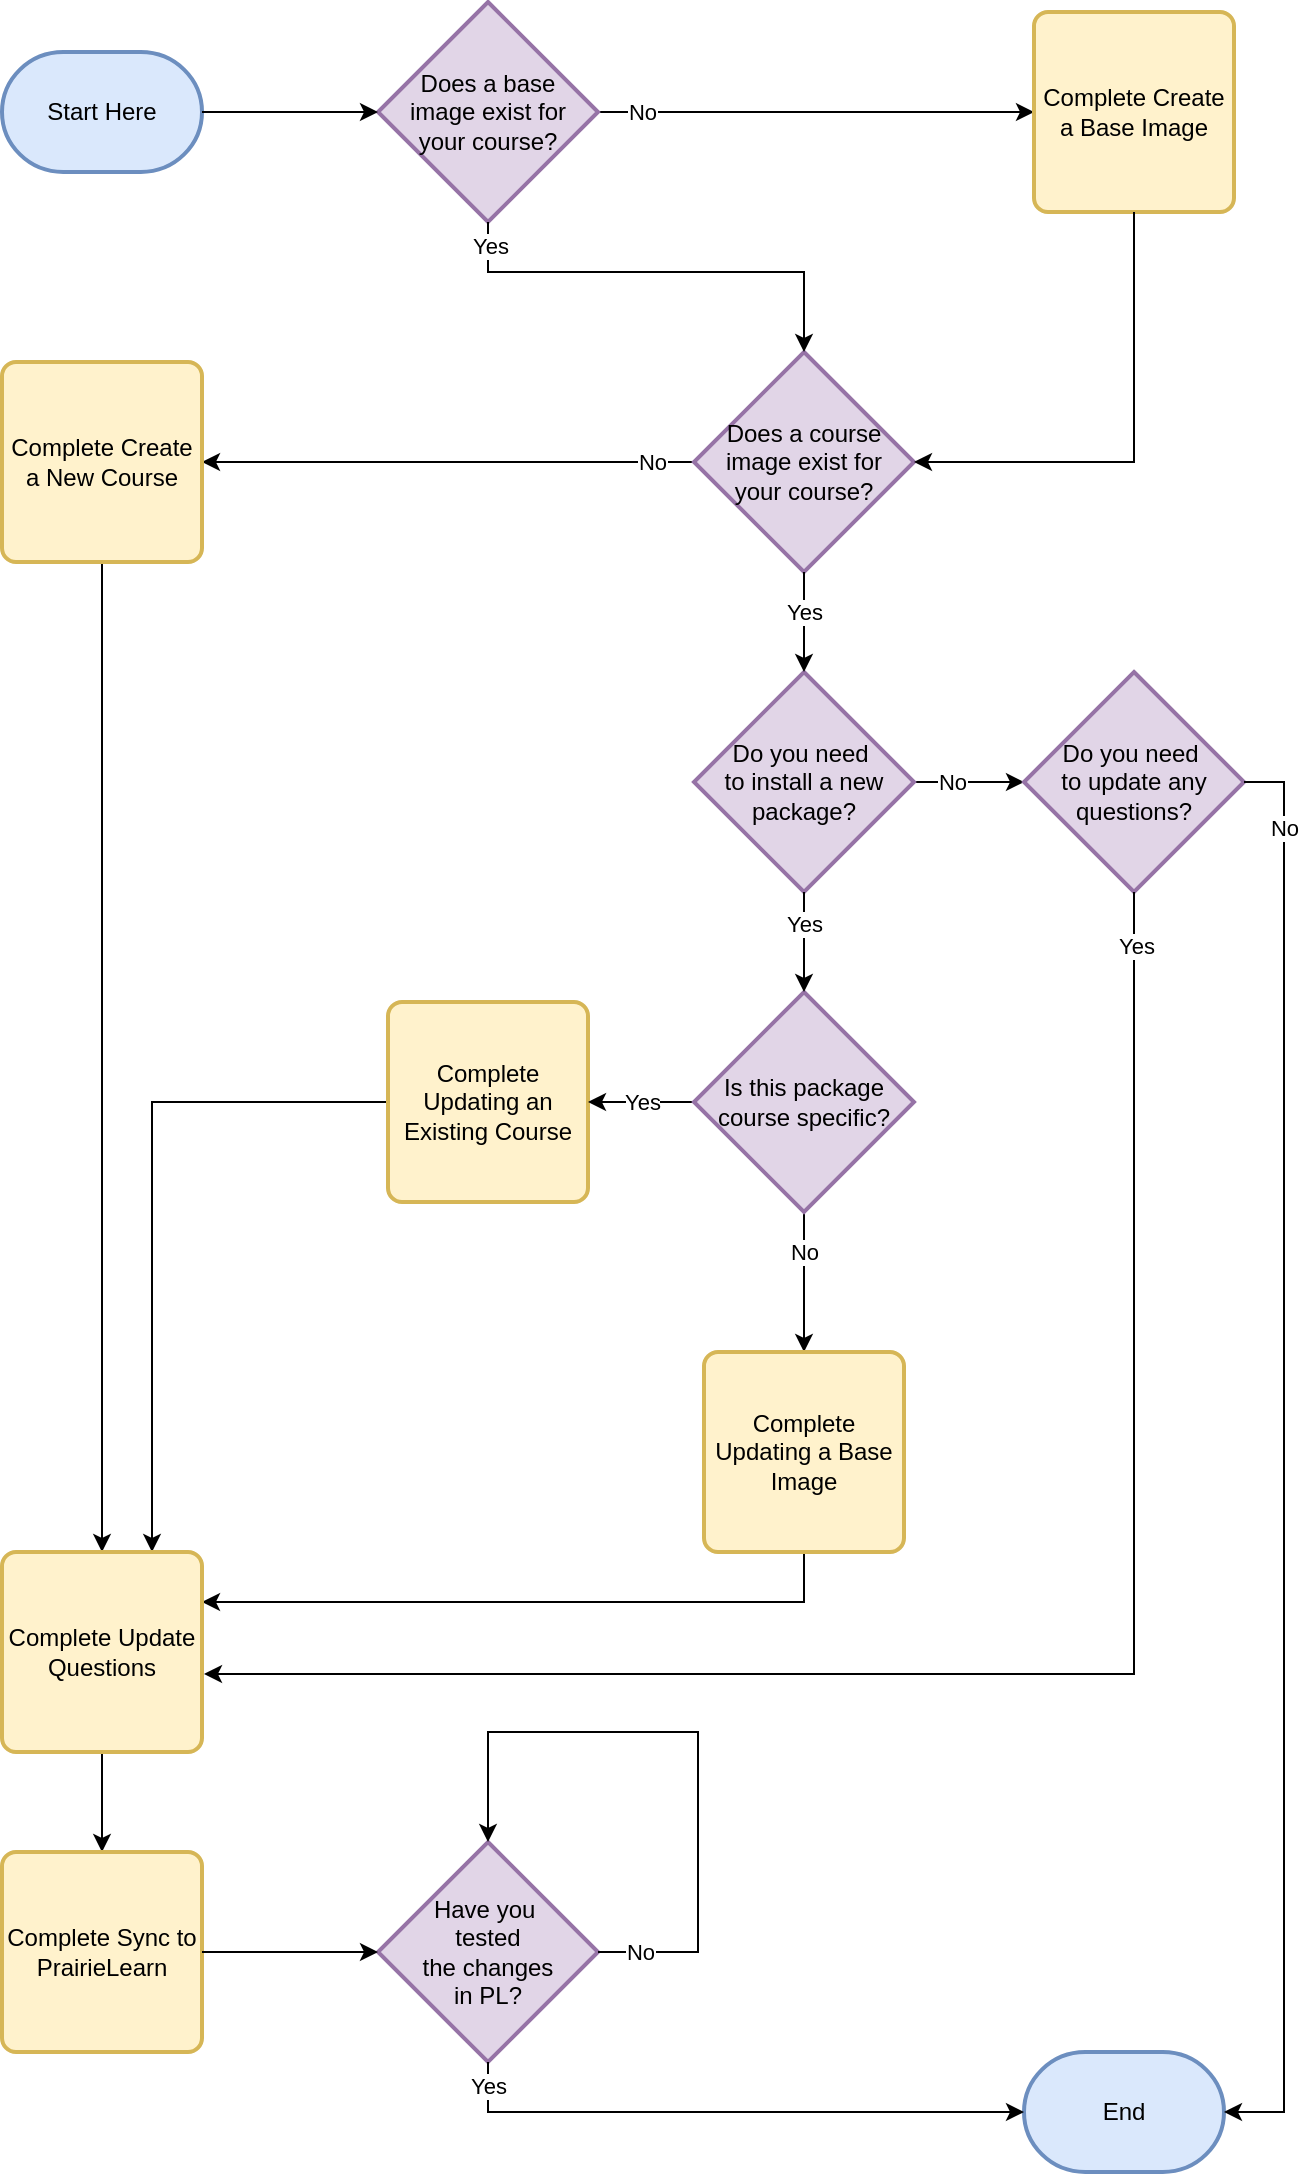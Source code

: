 <mxfile version="24.7.6">
  <diagram name="Page-1" id="WTJ0QXmMrmOAsI4dAKFI">
    <mxGraphModel dx="594" dy="1578" grid="1" gridSize="10" guides="1" tooltips="1" connect="1" arrows="1" fold="1" page="1" pageScale="1" pageWidth="827" pageHeight="1169" math="0" shadow="0">
      <root>
        <mxCell id="0" />
        <mxCell id="1" parent="0" />
        <mxCell id="DTKB45BRtGOAprkU8uaD-7" value="Start Here" style="strokeWidth=2;html=1;shape=mxgraph.flowchart.terminator;whiteSpace=wrap;fillColor=#dae8fc;strokeColor=#6c8ebf;" parent="1" vertex="1">
          <mxGeometry x="40" y="50" width="100" height="60" as="geometry" />
        </mxCell>
        <mxCell id="DTKB45BRtGOAprkU8uaD-15" style="edgeStyle=orthogonalEdgeStyle;rounded=0;orthogonalLoop=1;jettySize=auto;html=1;exitX=1;exitY=0.5;exitDx=0;exitDy=0;exitPerimeter=0;entryX=0;entryY=0.5;entryDx=0;entryDy=0;" parent="1" source="DTKB45BRtGOAprkU8uaD-8" target="DTKB45BRtGOAprkU8uaD-12" edge="1">
          <mxGeometry relative="1" as="geometry" />
        </mxCell>
        <mxCell id="DTKB45BRtGOAprkU8uaD-74" value="No" style="edgeLabel;html=1;align=center;verticalAlign=middle;resizable=0;points=[];" parent="DTKB45BRtGOAprkU8uaD-15" vertex="1" connectable="0">
          <mxGeometry x="-0.798" relative="1" as="geometry">
            <mxPoint as="offset" />
          </mxGeometry>
        </mxCell>
        <mxCell id="DTKB45BRtGOAprkU8uaD-8" value="Does a base &lt;br&gt;image exist for &lt;br&gt;your course?" style="strokeWidth=2;html=1;shape=mxgraph.flowchart.decision;whiteSpace=wrap;fillColor=#e1d5e7;strokeColor=#9673a6;" parent="1" vertex="1">
          <mxGeometry x="228" y="25" width="110" height="110" as="geometry" />
        </mxCell>
        <mxCell id="DTKB45BRtGOAprkU8uaD-9" style="edgeStyle=orthogonalEdgeStyle;rounded=0;orthogonalLoop=1;jettySize=auto;html=1;exitX=1;exitY=0.5;exitDx=0;exitDy=0;exitPerimeter=0;entryX=0;entryY=0.5;entryDx=0;entryDy=0;entryPerimeter=0;" parent="1" source="DTKB45BRtGOAprkU8uaD-7" target="DTKB45BRtGOAprkU8uaD-8" edge="1">
          <mxGeometry relative="1" as="geometry" />
        </mxCell>
        <mxCell id="DTKB45BRtGOAprkU8uaD-21" style="edgeStyle=orthogonalEdgeStyle;rounded=0;orthogonalLoop=1;jettySize=auto;html=1;exitX=0;exitY=0.5;exitDx=0;exitDy=0;exitPerimeter=0;entryX=1;entryY=0.5;entryDx=0;entryDy=0;" parent="1" source="DTKB45BRtGOAprkU8uaD-10" target="DTKB45BRtGOAprkU8uaD-20" edge="1">
          <mxGeometry relative="1" as="geometry" />
        </mxCell>
        <mxCell id="DTKB45BRtGOAprkU8uaD-77" value="No" style="edgeLabel;html=1;align=center;verticalAlign=middle;resizable=0;points=[];" parent="DTKB45BRtGOAprkU8uaD-21" vertex="1" connectable="0">
          <mxGeometry x="-0.826" relative="1" as="geometry">
            <mxPoint as="offset" />
          </mxGeometry>
        </mxCell>
        <mxCell id="DTKB45BRtGOAprkU8uaD-10" value="Does a course&lt;br&gt;image exist for&lt;div&gt;your course?&lt;/div&gt;" style="strokeWidth=2;html=1;shape=mxgraph.flowchart.decision;whiteSpace=wrap;fillColor=#e1d5e7;strokeColor=#9673a6;" parent="1" vertex="1">
          <mxGeometry x="386" y="200" width="110" height="110" as="geometry" />
        </mxCell>
        <mxCell id="DTKB45BRtGOAprkU8uaD-46" style="edgeStyle=orthogonalEdgeStyle;rounded=0;orthogonalLoop=1;jettySize=auto;html=1;exitX=1;exitY=0.5;exitDx=0;exitDy=0;exitPerimeter=0;entryX=0;entryY=0.5;entryDx=0;entryDy=0;entryPerimeter=0;" parent="1" source="DTKB45BRtGOAprkU8uaD-11" target="DTKB45BRtGOAprkU8uaD-29" edge="1">
          <mxGeometry relative="1" as="geometry" />
        </mxCell>
        <mxCell id="DTKB45BRtGOAprkU8uaD-79" value="No" style="edgeLabel;html=1;align=center;verticalAlign=middle;resizable=0;points=[];" parent="DTKB45BRtGOAprkU8uaD-46" vertex="1" connectable="0">
          <mxGeometry x="-0.309" relative="1" as="geometry">
            <mxPoint as="offset" />
          </mxGeometry>
        </mxCell>
        <mxCell id="DTKB45BRtGOAprkU8uaD-11" value="Do you need&amp;nbsp;&lt;div&gt;to install a new&lt;br&gt;package?&lt;/div&gt;" style="strokeWidth=2;html=1;shape=mxgraph.flowchart.decision;whiteSpace=wrap;fillColor=#e1d5e7;strokeColor=#9673a6;" parent="1" vertex="1">
          <mxGeometry x="386" y="360" width="110" height="110" as="geometry" />
        </mxCell>
        <mxCell id="DTKB45BRtGOAprkU8uaD-12" value="Complete Create a Base Image" style="rounded=1;whiteSpace=wrap;html=1;absoluteArcSize=1;arcSize=14;strokeWidth=2;fillColor=#fff2cc;strokeColor=#d6b656;" parent="1" vertex="1">
          <mxGeometry x="556" y="30" width="100" height="100" as="geometry" />
        </mxCell>
        <mxCell id="DTKB45BRtGOAprkU8uaD-16" style="edgeStyle=orthogonalEdgeStyle;rounded=0;orthogonalLoop=1;jettySize=auto;html=1;exitX=0.5;exitY=1;exitDx=0;exitDy=0;exitPerimeter=0;entryX=0.5;entryY=0;entryDx=0;entryDy=0;entryPerimeter=0;" parent="1" source="DTKB45BRtGOAprkU8uaD-10" target="DTKB45BRtGOAprkU8uaD-11" edge="1">
          <mxGeometry relative="1" as="geometry" />
        </mxCell>
        <mxCell id="DTKB45BRtGOAprkU8uaD-76" value="Yes" style="edgeLabel;html=1;align=center;verticalAlign=middle;resizable=0;points=[];" parent="DTKB45BRtGOAprkU8uaD-16" vertex="1" connectable="0">
          <mxGeometry x="-0.2" relative="1" as="geometry">
            <mxPoint as="offset" />
          </mxGeometry>
        </mxCell>
        <mxCell id="DTKB45BRtGOAprkU8uaD-49" style="edgeStyle=orthogonalEdgeStyle;rounded=0;orthogonalLoop=1;jettySize=auto;html=1;entryX=0.5;entryY=0;entryDx=0;entryDy=0;exitX=0.5;exitY=1;exitDx=0;exitDy=0;" parent="1" source="DTKB45BRtGOAprkU8uaD-20" target="DTKB45BRtGOAprkU8uaD-38" edge="1">
          <mxGeometry relative="1" as="geometry" />
        </mxCell>
        <mxCell id="DTKB45BRtGOAprkU8uaD-20" value="Complete Create a New Course" style="rounded=1;whiteSpace=wrap;html=1;absoluteArcSize=1;arcSize=14;strokeWidth=2;fillColor=#fff2cc;strokeColor=#d6b656;" parent="1" vertex="1">
          <mxGeometry x="40" y="205" width="100" height="100" as="geometry" />
        </mxCell>
        <mxCell id="DTKB45BRtGOAprkU8uaD-29" value="Do you need&amp;nbsp;&lt;div&gt;to update any questions?&lt;/div&gt;" style="strokeWidth=2;html=1;shape=mxgraph.flowchart.decision;whiteSpace=wrap;fillColor=#e1d5e7;strokeColor=#9673a6;" parent="1" vertex="1">
          <mxGeometry x="551" y="360" width="110" height="110" as="geometry" />
        </mxCell>
        <mxCell id="DTKB45BRtGOAprkU8uaD-51" style="edgeStyle=orthogonalEdgeStyle;rounded=0;orthogonalLoop=1;jettySize=auto;html=1;entryX=0.75;entryY=0;entryDx=0;entryDy=0;exitX=0;exitY=0.5;exitDx=0;exitDy=0;" parent="1" source="DTKB45BRtGOAprkU8uaD-30" target="DTKB45BRtGOAprkU8uaD-38" edge="1">
          <mxGeometry relative="1" as="geometry" />
        </mxCell>
        <mxCell id="DTKB45BRtGOAprkU8uaD-30" value="Complete Updating an Existing Course" style="rounded=1;whiteSpace=wrap;html=1;absoluteArcSize=1;arcSize=14;strokeWidth=2;fillColor=#fff2cc;strokeColor=#d6b656;" parent="1" vertex="1">
          <mxGeometry x="233" y="525" width="100" height="100" as="geometry" />
        </mxCell>
        <mxCell id="DTKB45BRtGOAprkU8uaD-35" style="edgeStyle=orthogonalEdgeStyle;rounded=0;orthogonalLoop=1;jettySize=auto;html=1;exitX=0;exitY=0.5;exitDx=0;exitDy=0;exitPerimeter=0;" parent="1" source="DTKB45BRtGOAprkU8uaD-32" target="DTKB45BRtGOAprkU8uaD-30" edge="1">
          <mxGeometry relative="1" as="geometry" />
        </mxCell>
        <mxCell id="DTKB45BRtGOAprkU8uaD-81" value="Yes" style="edgeLabel;html=1;align=center;verticalAlign=middle;resizable=0;points=[];" parent="DTKB45BRtGOAprkU8uaD-35" vertex="1" connectable="0">
          <mxGeometry x="-0.179" y="1" relative="1" as="geometry">
            <mxPoint x="-4" y="-1" as="offset" />
          </mxGeometry>
        </mxCell>
        <mxCell id="DTKB45BRtGOAprkU8uaD-36" style="edgeStyle=orthogonalEdgeStyle;rounded=0;orthogonalLoop=1;jettySize=auto;html=1;exitX=0.5;exitY=1;exitDx=0;exitDy=0;exitPerimeter=0;" parent="1" source="DTKB45BRtGOAprkU8uaD-32" target="DTKB45BRtGOAprkU8uaD-33" edge="1">
          <mxGeometry relative="1" as="geometry" />
        </mxCell>
        <mxCell id="DTKB45BRtGOAprkU8uaD-80" value="No" style="edgeLabel;html=1;align=center;verticalAlign=middle;resizable=0;points=[];" parent="DTKB45BRtGOAprkU8uaD-36" vertex="1" connectable="0">
          <mxGeometry x="-0.429" relative="1" as="geometry">
            <mxPoint as="offset" />
          </mxGeometry>
        </mxCell>
        <mxCell id="DTKB45BRtGOAprkU8uaD-32" value="Is this package&lt;div&gt;course specific?&lt;/div&gt;" style="strokeWidth=2;html=1;shape=mxgraph.flowchart.decision;whiteSpace=wrap;fillColor=#e1d5e7;strokeColor=#9673a6;" parent="1" vertex="1">
          <mxGeometry x="386" y="520" width="110" height="110" as="geometry" />
        </mxCell>
        <mxCell id="DTKB45BRtGOAprkU8uaD-52" style="edgeStyle=orthogonalEdgeStyle;rounded=0;orthogonalLoop=1;jettySize=auto;html=1;exitX=0.5;exitY=1;exitDx=0;exitDy=0;entryX=1;entryY=0.25;entryDx=0;entryDy=0;" parent="1" source="DTKB45BRtGOAprkU8uaD-33" target="DTKB45BRtGOAprkU8uaD-38" edge="1">
          <mxGeometry relative="1" as="geometry" />
        </mxCell>
        <mxCell id="DTKB45BRtGOAprkU8uaD-33" value="Complete Updating a Base Image" style="rounded=1;whiteSpace=wrap;html=1;absoluteArcSize=1;arcSize=14;strokeWidth=2;fillColor=#fff2cc;strokeColor=#d6b656;" parent="1" vertex="1">
          <mxGeometry x="391" y="700" width="100" height="100" as="geometry" />
        </mxCell>
        <mxCell id="DTKB45BRtGOAprkU8uaD-37" style="edgeStyle=orthogonalEdgeStyle;rounded=0;orthogonalLoop=1;jettySize=auto;html=1;exitX=0.5;exitY=1;exitDx=0;exitDy=0;exitPerimeter=0;entryX=0.5;entryY=0;entryDx=0;entryDy=0;entryPerimeter=0;" parent="1" source="DTKB45BRtGOAprkU8uaD-11" target="DTKB45BRtGOAprkU8uaD-32" edge="1">
          <mxGeometry relative="1" as="geometry" />
        </mxCell>
        <mxCell id="DTKB45BRtGOAprkU8uaD-78" value="Yes" style="edgeLabel;html=1;align=center;verticalAlign=middle;resizable=0;points=[];" parent="DTKB45BRtGOAprkU8uaD-37" vertex="1" connectable="0">
          <mxGeometry x="-0.36" relative="1" as="geometry">
            <mxPoint as="offset" />
          </mxGeometry>
        </mxCell>
        <mxCell id="DTKB45BRtGOAprkU8uaD-48" style="edgeStyle=orthogonalEdgeStyle;rounded=0;orthogonalLoop=1;jettySize=auto;html=1;exitX=0.5;exitY=1;exitDx=0;exitDy=0;entryX=0.5;entryY=0;entryDx=0;entryDy=0;" parent="1" source="DTKB45BRtGOAprkU8uaD-38" target="DTKB45BRtGOAprkU8uaD-39" edge="1">
          <mxGeometry relative="1" as="geometry" />
        </mxCell>
        <mxCell id="DTKB45BRtGOAprkU8uaD-38" value="Complete Update&lt;br&gt;Questions" style="rounded=1;whiteSpace=wrap;html=1;absoluteArcSize=1;arcSize=14;strokeWidth=2;fillColor=#fff2cc;strokeColor=#d6b656;" parent="1" vertex="1">
          <mxGeometry x="40" y="800" width="100" height="100" as="geometry" />
        </mxCell>
        <mxCell id="DTKB45BRtGOAprkU8uaD-39" value="Complete Sync to PrairieLearn" style="rounded=1;whiteSpace=wrap;html=1;absoluteArcSize=1;arcSize=14;strokeWidth=2;fillColor=#fff2cc;strokeColor=#d6b656;" parent="1" vertex="1">
          <mxGeometry x="40" y="950" width="100" height="100" as="geometry" />
        </mxCell>
        <mxCell id="DTKB45BRtGOAprkU8uaD-40" value="End" style="strokeWidth=2;html=1;shape=mxgraph.flowchart.terminator;whiteSpace=wrap;fillColor=#dae8fc;strokeColor=#6c8ebf;" parent="1" vertex="1">
          <mxGeometry x="551" y="1050" width="100" height="60" as="geometry" />
        </mxCell>
        <mxCell id="DTKB45BRtGOAprkU8uaD-42" value="Have you&amp;nbsp;&lt;div&gt;tested&lt;br&gt;the changes&lt;br&gt;in PL?&lt;/div&gt;" style="strokeWidth=2;html=1;shape=mxgraph.flowchart.decision;whiteSpace=wrap;fillColor=#e1d5e7;strokeColor=#9673a6;" parent="1" vertex="1">
          <mxGeometry x="228" y="945" width="110" height="110" as="geometry" />
        </mxCell>
        <mxCell id="DTKB45BRtGOAprkU8uaD-66" style="edgeStyle=orthogonalEdgeStyle;rounded=0;orthogonalLoop=1;jettySize=auto;html=1;exitX=0.5;exitY=1;exitDx=0;exitDy=0;exitPerimeter=0;entryX=0.5;entryY=0;entryDx=0;entryDy=0;entryPerimeter=0;" parent="1" source="DTKB45BRtGOAprkU8uaD-8" target="DTKB45BRtGOAprkU8uaD-10" edge="1">
          <mxGeometry relative="1" as="geometry">
            <Array as="points">
              <mxPoint x="283" y="160" />
              <mxPoint x="441" y="160" />
            </Array>
          </mxGeometry>
        </mxCell>
        <mxCell id="DTKB45BRtGOAprkU8uaD-75" value="Yes" style="edgeLabel;html=1;align=center;verticalAlign=middle;resizable=0;points=[];" parent="DTKB45BRtGOAprkU8uaD-66" vertex="1" connectable="0">
          <mxGeometry x="-0.892" y="1" relative="1" as="geometry">
            <mxPoint as="offset" />
          </mxGeometry>
        </mxCell>
        <mxCell id="DTKB45BRtGOAprkU8uaD-68" style="edgeStyle=orthogonalEdgeStyle;rounded=0;orthogonalLoop=1;jettySize=auto;html=1;exitX=0.5;exitY=1;exitDx=0;exitDy=0;entryX=1;entryY=0.5;entryDx=0;entryDy=0;entryPerimeter=0;" parent="1" source="DTKB45BRtGOAprkU8uaD-12" target="DTKB45BRtGOAprkU8uaD-10" edge="1">
          <mxGeometry relative="1" as="geometry">
            <Array as="points">
              <mxPoint x="606" y="255" />
            </Array>
          </mxGeometry>
        </mxCell>
        <mxCell id="DTKB45BRtGOAprkU8uaD-69" style="edgeStyle=orthogonalEdgeStyle;rounded=0;orthogonalLoop=1;jettySize=auto;html=1;exitX=1;exitY=0.5;exitDx=0;exitDy=0;exitPerimeter=0;entryX=1;entryY=0.5;entryDx=0;entryDy=0;entryPerimeter=0;" parent="1" source="DTKB45BRtGOAprkU8uaD-29" target="DTKB45BRtGOAprkU8uaD-40" edge="1">
          <mxGeometry relative="1" as="geometry" />
        </mxCell>
        <mxCell id="DTKB45BRtGOAprkU8uaD-83" value="No" style="edgeLabel;html=1;align=center;verticalAlign=middle;resizable=0;points=[];" parent="DTKB45BRtGOAprkU8uaD-69" vertex="1" connectable="0">
          <mxGeometry x="-0.88" relative="1" as="geometry">
            <mxPoint as="offset" />
          </mxGeometry>
        </mxCell>
        <mxCell id="DTKB45BRtGOAprkU8uaD-70" style="edgeStyle=orthogonalEdgeStyle;rounded=0;orthogonalLoop=1;jettySize=auto;html=1;exitX=1;exitY=0.5;exitDx=0;exitDy=0;entryX=0;entryY=0.5;entryDx=0;entryDy=0;entryPerimeter=0;" parent="1" source="DTKB45BRtGOAprkU8uaD-39" target="DTKB45BRtGOAprkU8uaD-42" edge="1">
          <mxGeometry relative="1" as="geometry" />
        </mxCell>
        <mxCell id="DTKB45BRtGOAprkU8uaD-71" style="edgeStyle=orthogonalEdgeStyle;rounded=0;orthogonalLoop=1;jettySize=auto;html=1;exitX=0.5;exitY=1;exitDx=0;exitDy=0;exitPerimeter=0;entryX=0;entryY=0.5;entryDx=0;entryDy=0;entryPerimeter=0;" parent="1" source="DTKB45BRtGOAprkU8uaD-42" target="DTKB45BRtGOAprkU8uaD-40" edge="1">
          <mxGeometry relative="1" as="geometry" />
        </mxCell>
        <mxCell id="DTKB45BRtGOAprkU8uaD-84" value="Yes" style="edgeLabel;html=1;align=center;verticalAlign=middle;resizable=0;points=[];" parent="DTKB45BRtGOAprkU8uaD-71" vertex="1" connectable="0">
          <mxGeometry x="-0.918" relative="1" as="geometry">
            <mxPoint as="offset" />
          </mxGeometry>
        </mxCell>
        <mxCell id="DTKB45BRtGOAprkU8uaD-72" style="edgeStyle=orthogonalEdgeStyle;rounded=0;orthogonalLoop=1;jettySize=auto;html=1;exitX=1;exitY=0.5;exitDx=0;exitDy=0;exitPerimeter=0;entryX=0.5;entryY=0;entryDx=0;entryDy=0;entryPerimeter=0;" parent="1" source="DTKB45BRtGOAprkU8uaD-42" target="DTKB45BRtGOAprkU8uaD-42" edge="1">
          <mxGeometry relative="1" as="geometry">
            <Array as="points">
              <mxPoint x="388" y="1000" />
              <mxPoint x="388" y="890" />
              <mxPoint x="283" y="890" />
            </Array>
          </mxGeometry>
        </mxCell>
        <mxCell id="DTKB45BRtGOAprkU8uaD-85" value="No" style="edgeLabel;html=1;align=center;verticalAlign=middle;resizable=0;points=[];" parent="DTKB45BRtGOAprkU8uaD-72" vertex="1" connectable="0">
          <mxGeometry x="-0.869" relative="1" as="geometry">
            <mxPoint as="offset" />
          </mxGeometry>
        </mxCell>
        <mxCell id="DTKB45BRtGOAprkU8uaD-73" style="edgeStyle=orthogonalEdgeStyle;rounded=0;orthogonalLoop=1;jettySize=auto;html=1;exitX=0.5;exitY=1;exitDx=0;exitDy=0;exitPerimeter=0;entryX=1.01;entryY=0.61;entryDx=0;entryDy=0;entryPerimeter=0;" parent="1" source="DTKB45BRtGOAprkU8uaD-29" target="DTKB45BRtGOAprkU8uaD-38" edge="1">
          <mxGeometry relative="1" as="geometry" />
        </mxCell>
        <mxCell id="DTKB45BRtGOAprkU8uaD-82" value="Yes" style="edgeLabel;html=1;align=center;verticalAlign=middle;resizable=0;points=[];" parent="DTKB45BRtGOAprkU8uaD-73" vertex="1" connectable="0">
          <mxGeometry x="-0.937" y="1" relative="1" as="geometry">
            <mxPoint as="offset" />
          </mxGeometry>
        </mxCell>
      </root>
    </mxGraphModel>
  </diagram>
</mxfile>
